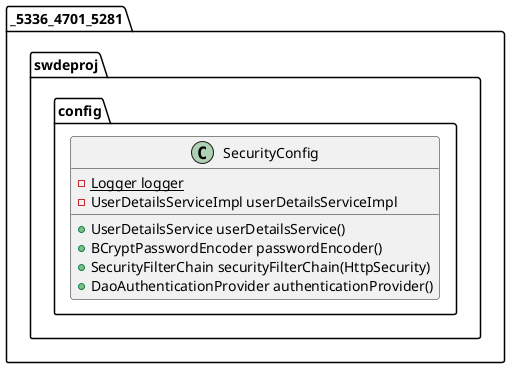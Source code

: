 @startuml
class _5336_4701_5281.swdeproj.config.SecurityConfig {
- {static} Logger logger
- UserDetailsServiceImpl userDetailsServiceImpl
+ UserDetailsService userDetailsService()
+ BCryptPasswordEncoder passwordEncoder()
+ SecurityFilterChain securityFilterChain(HttpSecurity)
+ DaoAuthenticationProvider authenticationProvider()
}


@enduml